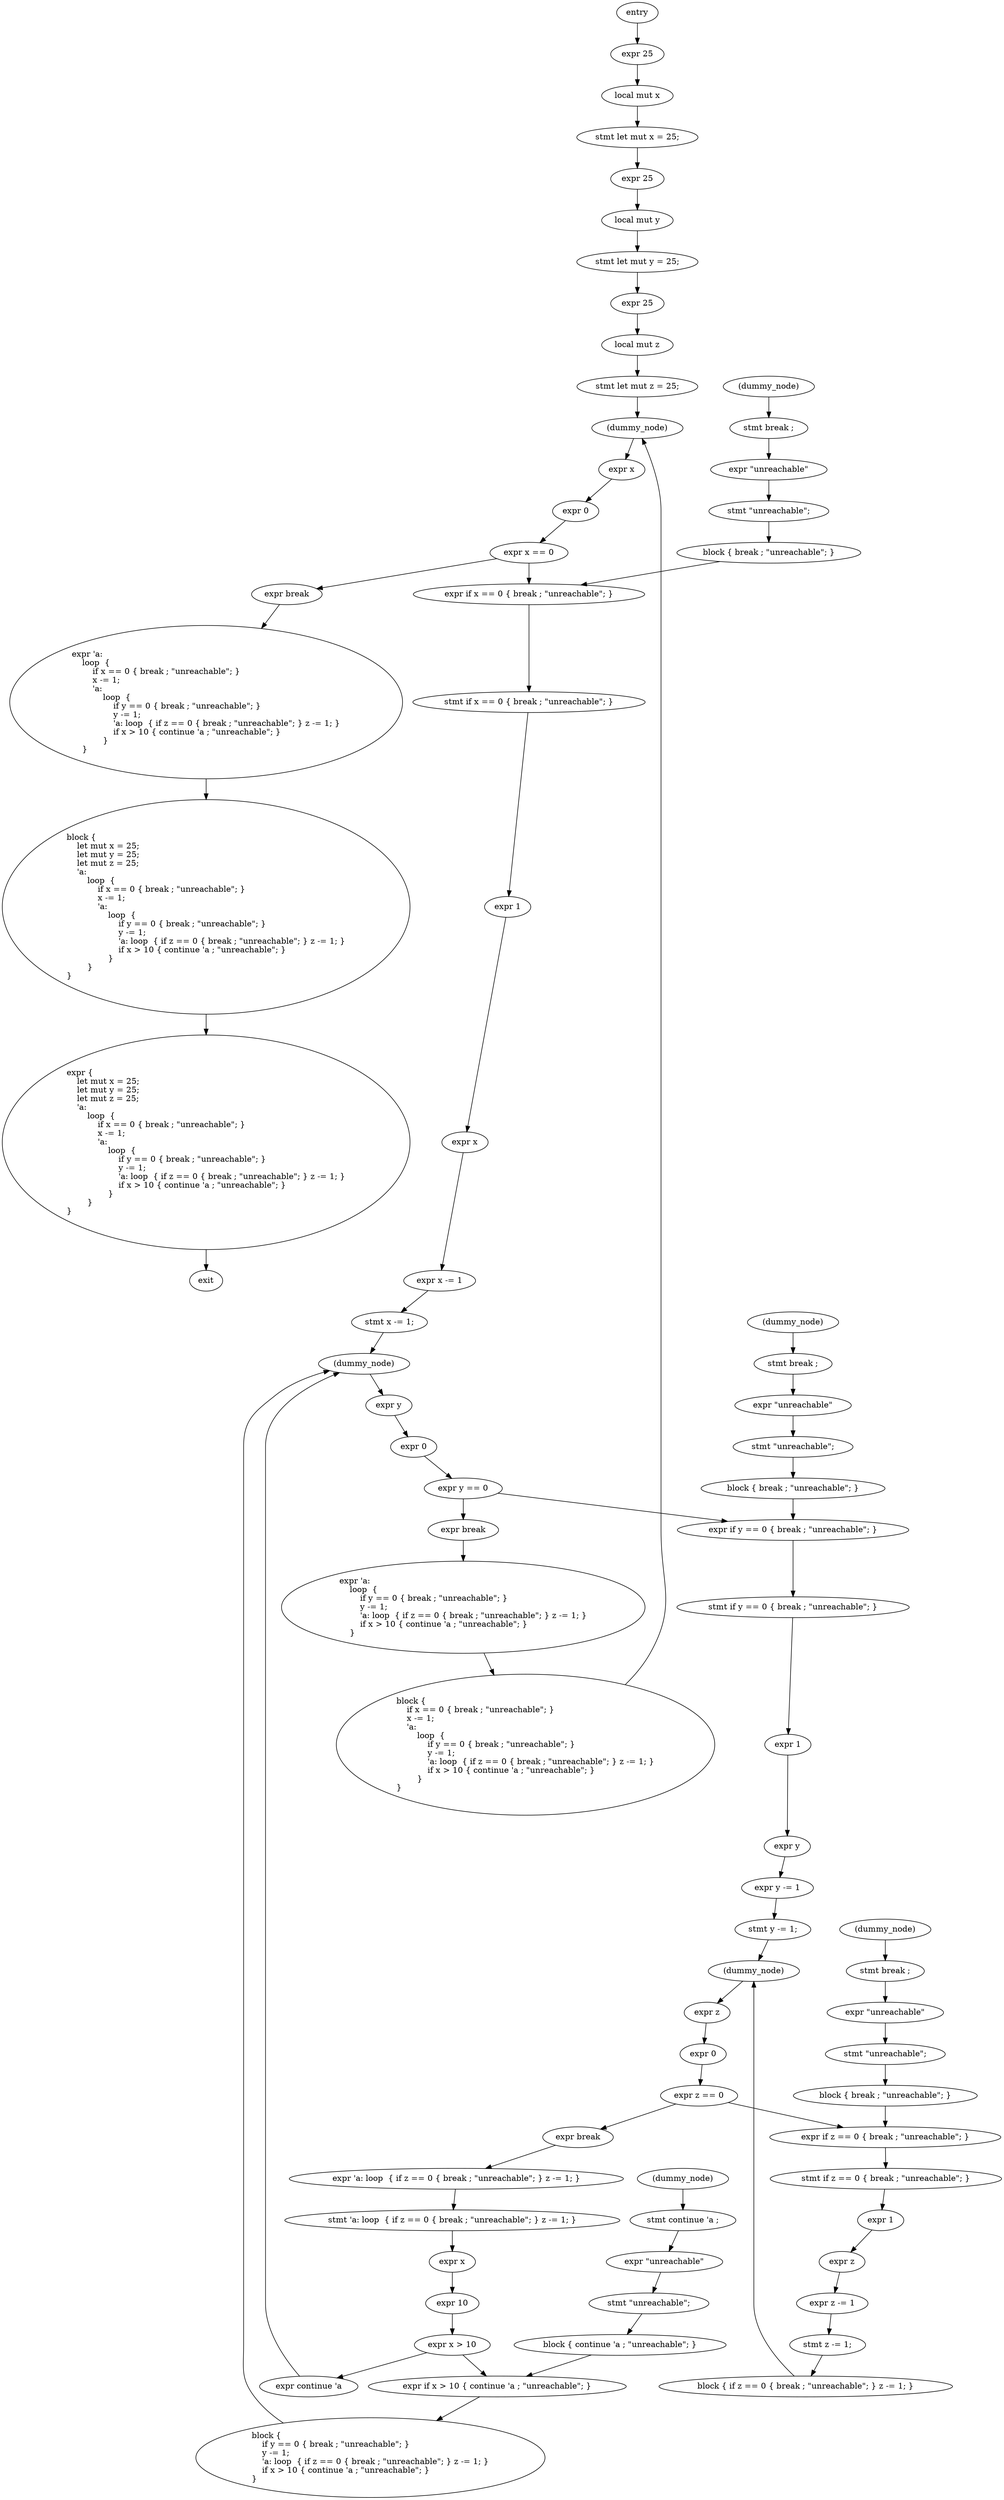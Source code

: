 digraph block {
    N0[label="entry"];
    N1[label="exit"];
    N2[label="expr 25"];
    N3[label="local mut x"];
    N4[label="stmt let mut x = 25;"];
    N5[label="expr 25"];
    N6[label="local mut y"];
    N7[label="stmt let mut y = 25;"];
    N8[label="expr 25"];
    N9[label="local mut z"];
    N10[label="stmt let mut z = 25;"];
    N11[label="(dummy_node)"];
    N12[label="expr \'a:\l    loop  {\l        if x == 0 { break ; \"unreachable\"; }\l        x -= 1;\l        \'a:\l            loop  {\l                if y == 0 { break ; \"unreachable\"; }\l                y -= 1;\l                \'a: loop  { if z == 0 { break ; \"unreachable\"; } z -= 1; }\l                if x > 10 { continue \'a ; \"unreachable\"; }\l            }\l    }\l"];
    N13[label="expr x"];
    N14[label="expr 0"];
    N15[label="expr x == 0"];
    N16[label="expr break"];
    N17[label="(dummy_node)"];
    N18[label="stmt break ;"];
    N19[label="expr \"unreachable\""];
    N20[label="stmt \"unreachable\";"];
    N21[label="block { break ; \"unreachable\"; }"];
    N22[label="expr if x == 0 { break ; \"unreachable\"; }"];
    N23[label="stmt if x == 0 { break ; \"unreachable\"; }"];
    N24[label="expr 1"];
    N25[label="expr x"];
    N26[label="expr x -= 1"];
    N27[label="stmt x -= 1;"];
    N28[label="(dummy_node)"];
    N29[label="expr \'a:\l    loop  {\l        if y == 0 { break ; \"unreachable\"; }\l        y -= 1;\l        \'a: loop  { if z == 0 { break ; \"unreachable\"; } z -= 1; }\l        if x > 10 { continue \'a ; \"unreachable\"; }\l    }\l"];
    N30[label="expr y"];
    N31[label="expr 0"];
    N32[label="expr y == 0"];
    N33[label="expr break"];
    N34[label="(dummy_node)"];
    N35[label="stmt break ;"];
    N36[label="expr \"unreachable\""];
    N37[label="stmt \"unreachable\";"];
    N38[label="block { break ; \"unreachable\"; }"];
    N39[label="expr if y == 0 { break ; \"unreachable\"; }"];
    N40[label="stmt if y == 0 { break ; \"unreachable\"; }"];
    N41[label="expr 1"];
    N42[label="expr y"];
    N43[label="expr y -= 1"];
    N44[label="stmt y -= 1;"];
    N45[label="(dummy_node)"];
    N46[label="expr \'a: loop  { if z == 0 { break ; \"unreachable\"; } z -= 1; }"];
    N47[label="expr z"];
    N48[label="expr 0"];
    N49[label="expr z == 0"];
    N50[label="expr break"];
    N51[label="(dummy_node)"];
    N52[label="stmt break ;"];
    N53[label="expr \"unreachable\""];
    N54[label="stmt \"unreachable\";"];
    N55[label="block { break ; \"unreachable\"; }"];
    N56[label="expr if z == 0 { break ; \"unreachable\"; }"];
    N57[label="stmt if z == 0 { break ; \"unreachable\"; }"];
    N58[label="expr 1"];
    N59[label="expr z"];
    N60[label="expr z -= 1"];
    N61[label="stmt z -= 1;"];
    N62[label="block { if z == 0 { break ; \"unreachable\"; } z -= 1; }"];
    N63[label="stmt \'a: loop  { if z == 0 { break ; \"unreachable\"; } z -= 1; }"];
    N64[label="expr x"];
    N65[label="expr 10"];
    N66[label="expr x > 10"];
    N67[label="expr continue \'a"];
    N68[label="(dummy_node)"];
    N69[label="stmt continue \'a ;"];
    N70[label="expr \"unreachable\""];
    N71[label="stmt \"unreachable\";"];
    N72[label="block { continue \'a ; \"unreachable\"; }"];
    N73[label="expr if x > 10 { continue \'a ; \"unreachable\"; }"];
    N74[label="block {\l    if y == 0 { break ; \"unreachable\"; }\l    y -= 1;\l    \'a: loop  { if z == 0 { break ; \"unreachable\"; } z -= 1; }\l    if x > 10 { continue \'a ; \"unreachable\"; }\l}\l"];
    N75[label="block {\l    if x == 0 { break ; \"unreachable\"; }\l    x -= 1;\l    \'a:\l        loop  {\l            if y == 0 { break ; \"unreachable\"; }\l            y -= 1;\l            \'a: loop  { if z == 0 { break ; \"unreachable\"; } z -= 1; }\l            if x > 10 { continue \'a ; \"unreachable\"; }\l        }\l}\l"];
    N76[label="block {\l    let mut x = 25;\l    let mut y = 25;\l    let mut z = 25;\l    \'a:\l        loop  {\l            if x == 0 { break ; \"unreachable\"; }\l            x -= 1;\l            \'a:\l                loop  {\l                    if y == 0 { break ; \"unreachable\"; }\l                    y -= 1;\l                    \'a: loop  { if z == 0 { break ; \"unreachable\"; } z -= 1; }\l                    if x > 10 { continue \'a ; \"unreachable\"; }\l                }\l        }\l}\l"];
    N77[label="expr {\l    let mut x = 25;\l    let mut y = 25;\l    let mut z = 25;\l    \'a:\l        loop  {\l            if x == 0 { break ; \"unreachable\"; }\l            x -= 1;\l            \'a:\l                loop  {\l                    if y == 0 { break ; \"unreachable\"; }\l                    y -= 1;\l                    \'a: loop  { if z == 0 { break ; \"unreachable\"; } z -= 1; }\l                    if x > 10 { continue \'a ; \"unreachable\"; }\l                }\l        }\l}\l"];
    N0 -> N2;
    N2 -> N3;
    N3 -> N4;
    N4 -> N5;
    N5 -> N6;
    N6 -> N7;
    N7 -> N8;
    N8 -> N9;
    N9 -> N10;
    N10 -> N11;
    N11 -> N13;
    N13 -> N14;
    N14 -> N15;
    N15 -> N16;
    N16 -> N12;
    N17 -> N18;
    N18 -> N19;
    N19 -> N20;
    N20 -> N21;
    N15 -> N22;
    N21 -> N22;
    N22 -> N23;
    N23 -> N24;
    N24 -> N25;
    N25 -> N26;
    N26 -> N27;
    N27 -> N28;
    N28 -> N30;
    N30 -> N31;
    N31 -> N32;
    N32 -> N33;
    N33 -> N29;
    N34 -> N35;
    N35 -> N36;
    N36 -> N37;
    N37 -> N38;
    N32 -> N39;
    N38 -> N39;
    N39 -> N40;
    N40 -> N41;
    N41 -> N42;
    N42 -> N43;
    N43 -> N44;
    N44 -> N45;
    N45 -> N47;
    N47 -> N48;
    N48 -> N49;
    N49 -> N50;
    N50 -> N46;
    N51 -> N52;
    N52 -> N53;
    N53 -> N54;
    N54 -> N55;
    N49 -> N56;
    N55 -> N56;
    N56 -> N57;
    N57 -> N58;
    N58 -> N59;
    N59 -> N60;
    N60 -> N61;
    N61 -> N62;
    N62 -> N45;
    N46 -> N63;
    N63 -> N64;
    N64 -> N65;
    N65 -> N66;
    N66 -> N67;
    N67 -> N28;
    N68 -> N69;
    N69 -> N70;
    N70 -> N71;
    N71 -> N72;
    N66 -> N73;
    N72 -> N73;
    N73 -> N74;
    N74 -> N28;
    N29 -> N75;
    N75 -> N11;
    N12 -> N76;
    N76 -> N77;
    N77 -> N1;
}
